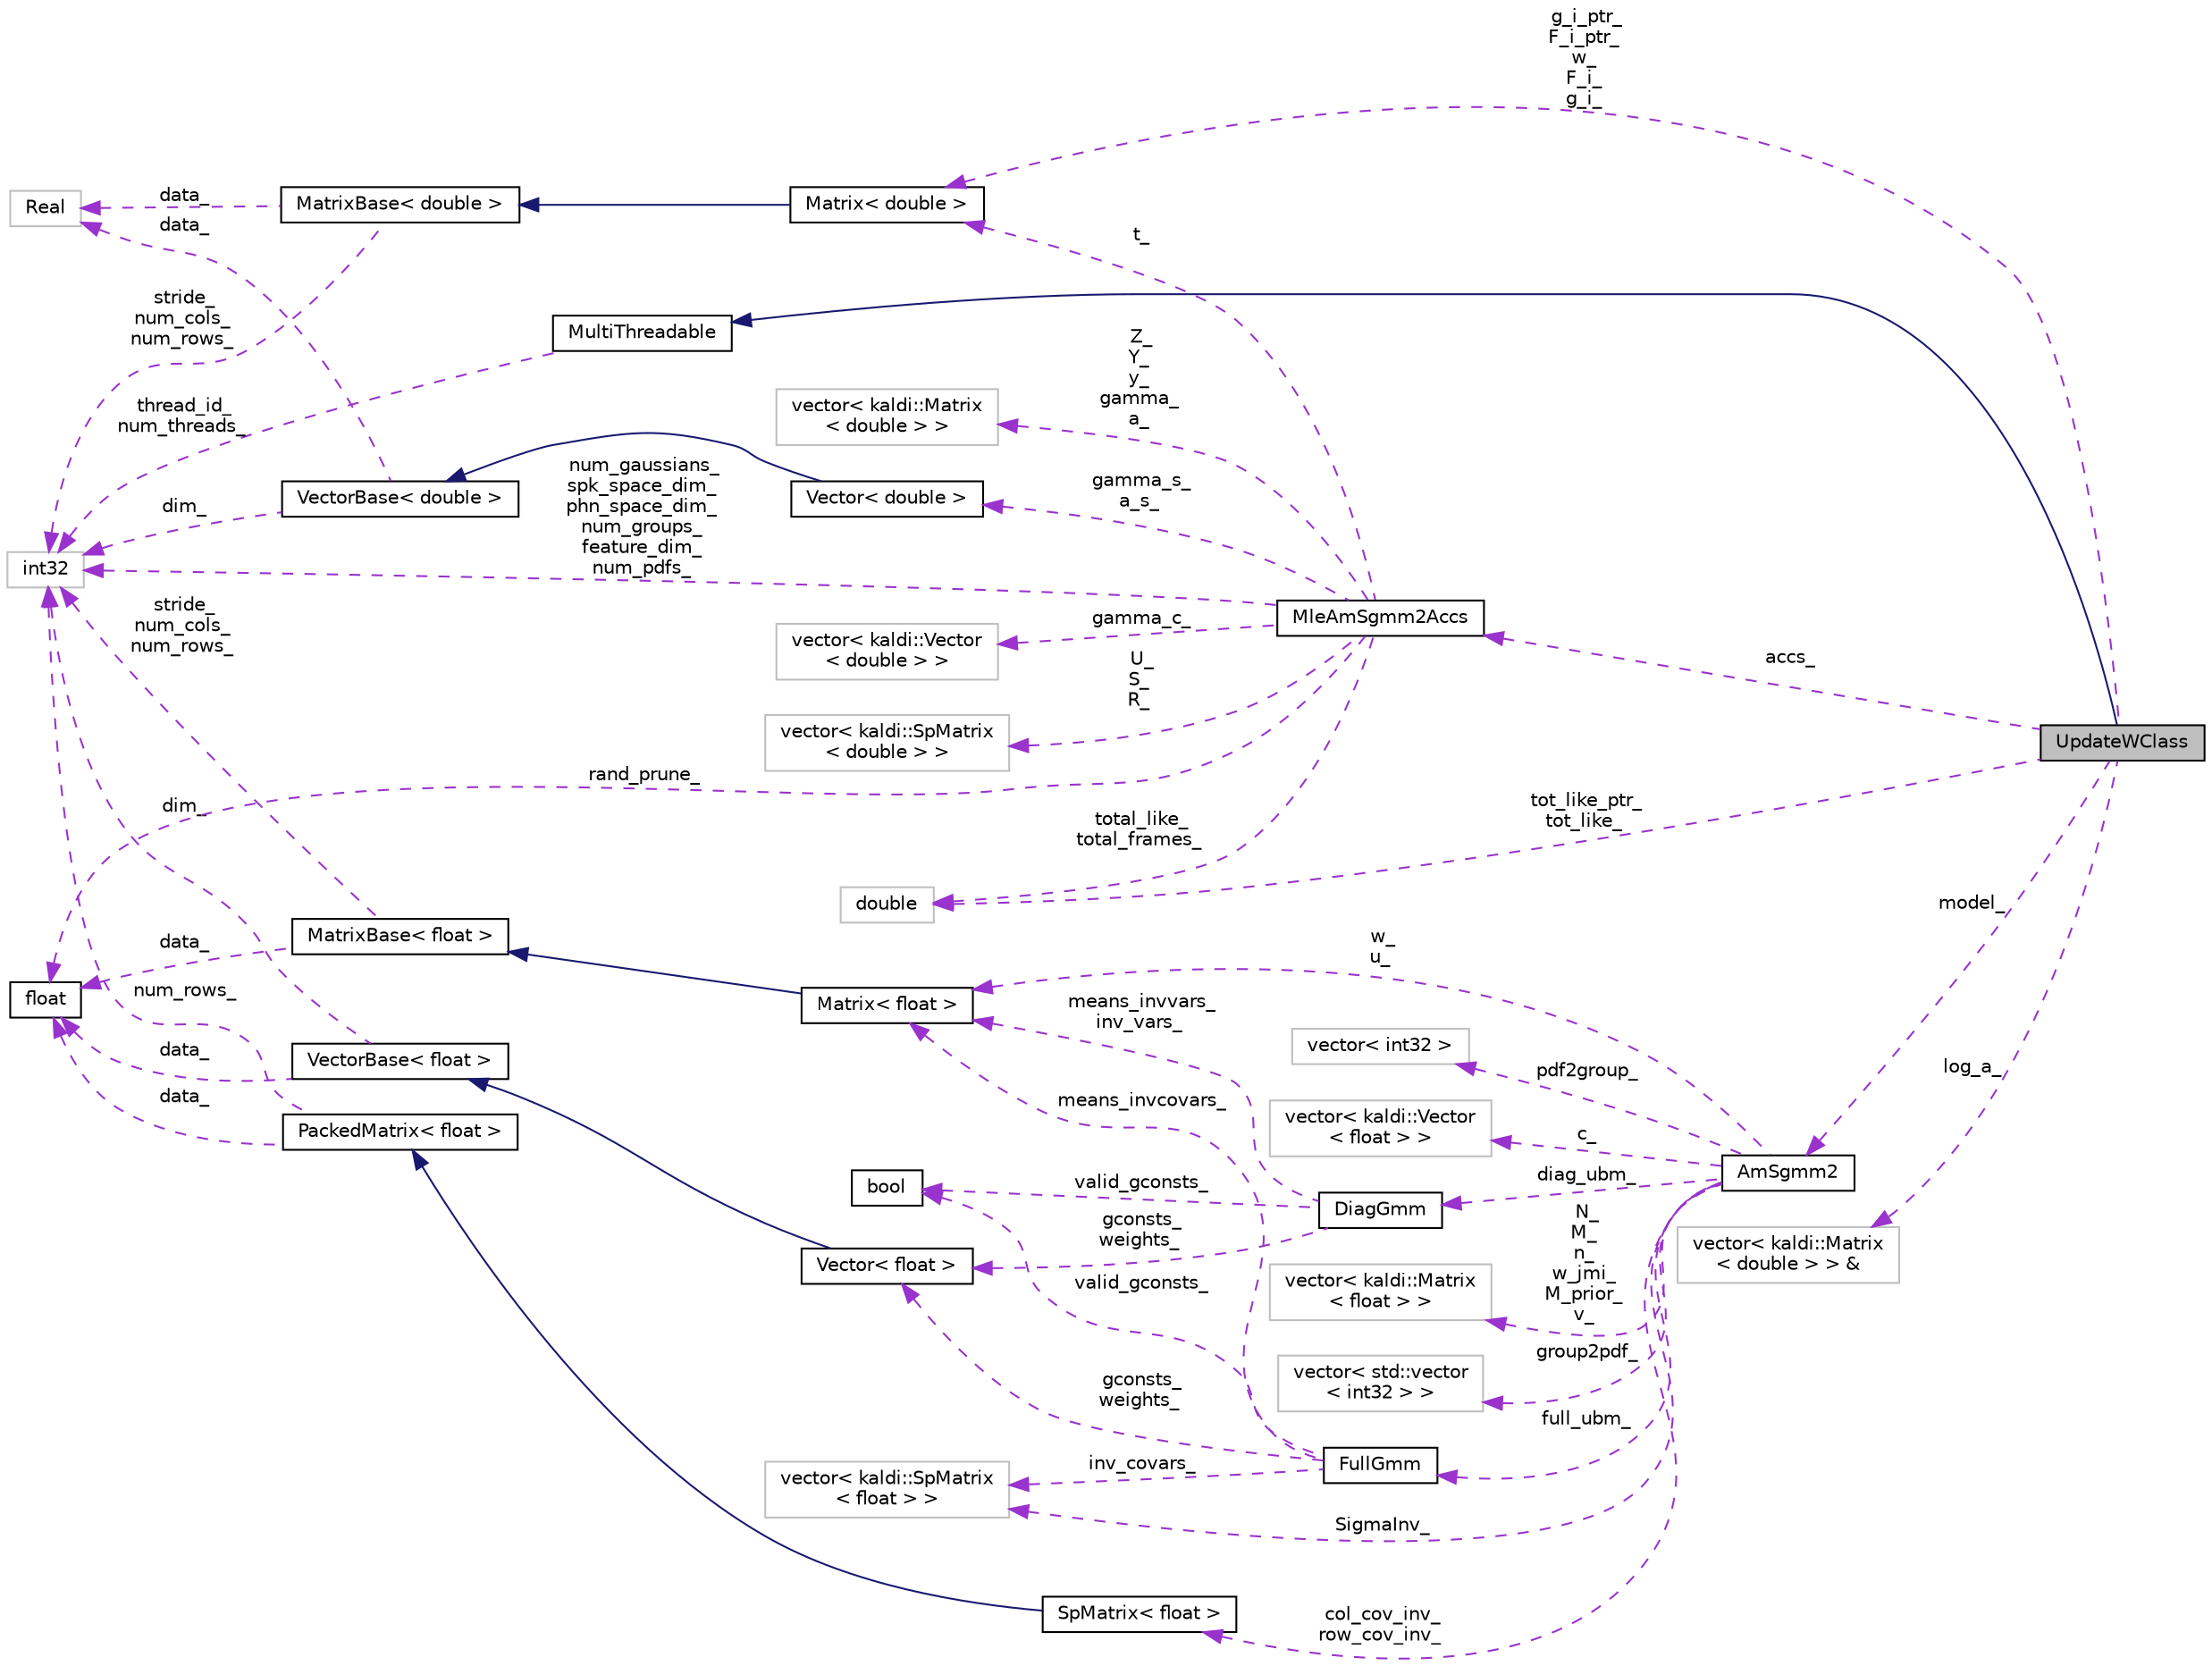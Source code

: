 digraph "UpdateWClass"
{
  edge [fontname="Helvetica",fontsize="10",labelfontname="Helvetica",labelfontsize="10"];
  node [fontname="Helvetica",fontsize="10",shape=record];
  rankdir="LR";
  Node2 [label="UpdateWClass",height=0.2,width=0.4,color="black", fillcolor="grey75", style="filled", fontcolor="black"];
  Node3 -> Node2 [dir="back",color="midnightblue",fontsize="10",style="solid",fontname="Helvetica"];
  Node3 [label="MultiThreadable",height=0.2,width=0.4,color="black", fillcolor="white", style="filled",URL="$classkaldi_1_1MultiThreadable.html"];
  Node4 -> Node3 [dir="back",color="darkorchid3",fontsize="10",style="dashed",label=" thread_id_\nnum_threads_" ,fontname="Helvetica"];
  Node4 [label="int32",height=0.2,width=0.4,color="grey75", fillcolor="white", style="filled"];
  Node5 -> Node2 [dir="back",color="darkorchid3",fontsize="10",style="dashed",label=" g_i_ptr_\nF_i_ptr_\nw_\nF_i_\ng_i_" ,fontname="Helvetica"];
  Node5 [label="Matrix\< double \>",height=0.2,width=0.4,color="black", fillcolor="white", style="filled",URL="$classkaldi_1_1Matrix.html"];
  Node6 -> Node5 [dir="back",color="midnightblue",fontsize="10",style="solid",fontname="Helvetica"];
  Node6 [label="MatrixBase\< double \>",height=0.2,width=0.4,color="black", fillcolor="white", style="filled",URL="$classkaldi_1_1MatrixBase.html",tooltip="Base class which provides matrix operations not involving resizing or allocation. ..."];
  Node7 -> Node6 [dir="back",color="darkorchid3",fontsize="10",style="dashed",label=" data_" ,fontname="Helvetica"];
  Node7 [label="Real",height=0.2,width=0.4,color="grey75", fillcolor="white", style="filled"];
  Node4 -> Node6 [dir="back",color="darkorchid3",fontsize="10",style="dashed",label=" stride_\nnum_cols_\nnum_rows_" ,fontname="Helvetica"];
  Node8 -> Node2 [dir="back",color="darkorchid3",fontsize="10",style="dashed",label=" tot_like_ptr_\ntot_like_" ,fontname="Helvetica"];
  Node8 [label="double",height=0.2,width=0.4,color="grey75", fillcolor="white", style="filled"];
  Node9 -> Node2 [dir="back",color="darkorchid3",fontsize="10",style="dashed",label=" accs_" ,fontname="Helvetica"];
  Node9 [label="MleAmSgmm2Accs",height=0.2,width=0.4,color="black", fillcolor="white", style="filled",URL="$classkaldi_1_1MleAmSgmm2Accs.html",tooltip="Class for the accumulators associated with the phonetic-subspace model parameters. "];
  Node5 -> Node9 [dir="back",color="darkorchid3",fontsize="10",style="dashed",label=" t_" ,fontname="Helvetica"];
  Node10 -> Node9 [dir="back",color="darkorchid3",fontsize="10",style="dashed",label=" Z_\nY_\ny_\ngamma_\na_" ,fontname="Helvetica"];
  Node10 [label="vector\< kaldi::Matrix\l\< double \> \>",height=0.2,width=0.4,color="grey75", fillcolor="white", style="filled"];
  Node8 -> Node9 [dir="back",color="darkorchid3",fontsize="10",style="dashed",label=" total_like_\ntotal_frames_" ,fontname="Helvetica"];
  Node11 -> Node9 [dir="back",color="darkorchid3",fontsize="10",style="dashed",label=" gamma_c_" ,fontname="Helvetica"];
  Node11 [label="vector\< kaldi::Vector\l\< double \> \>",height=0.2,width=0.4,color="grey75", fillcolor="white", style="filled"];
  Node12 -> Node9 [dir="back",color="darkorchid3",fontsize="10",style="dashed",label=" rand_prune_" ,fontname="Helvetica"];
  Node12 [label="float",height=0.2,width=0.4,color="black", fillcolor="white", style="filled",URL="$classfloat.html"];
  Node13 -> Node9 [dir="back",color="darkorchid3",fontsize="10",style="dashed",label=" U_\nS_\nR_" ,fontname="Helvetica"];
  Node13 [label="vector\< kaldi::SpMatrix\l\< double \> \>",height=0.2,width=0.4,color="grey75", fillcolor="white", style="filled"];
  Node14 -> Node9 [dir="back",color="darkorchid3",fontsize="10",style="dashed",label=" gamma_s_\na_s_" ,fontname="Helvetica"];
  Node14 [label="Vector\< double \>",height=0.2,width=0.4,color="black", fillcolor="white", style="filled",URL="$classkaldi_1_1Vector.html"];
  Node15 -> Node14 [dir="back",color="midnightblue",fontsize="10",style="solid",fontname="Helvetica"];
  Node15 [label="VectorBase\< double \>",height=0.2,width=0.4,color="black", fillcolor="white", style="filled",URL="$classkaldi_1_1VectorBase.html",tooltip="Provides a vector abstraction class. "];
  Node7 -> Node15 [dir="back",color="darkorchid3",fontsize="10",style="dashed",label=" data_" ,fontname="Helvetica"];
  Node4 -> Node15 [dir="back",color="darkorchid3",fontsize="10",style="dashed",label=" dim_" ,fontname="Helvetica"];
  Node4 -> Node9 [dir="back",color="darkorchid3",fontsize="10",style="dashed",label=" num_gaussians_\nspk_space_dim_\nphn_space_dim_\nnum_groups_\nfeature_dim_\nnum_pdfs_" ,fontname="Helvetica"];
  Node16 -> Node2 [dir="back",color="darkorchid3",fontsize="10",style="dashed",label=" log_a_" ,fontname="Helvetica"];
  Node16 [label="vector\< kaldi::Matrix\l\< double \> \> &",height=0.2,width=0.4,color="grey75", fillcolor="white", style="filled"];
  Node17 -> Node2 [dir="back",color="darkorchid3",fontsize="10",style="dashed",label=" model_" ,fontname="Helvetica"];
  Node17 [label="AmSgmm2",height=0.2,width=0.4,color="black", fillcolor="white", style="filled",URL="$classkaldi_1_1AmSgmm2.html",tooltip="Class for definition of the subspace Gmm acoustic model. "];
  Node18 -> Node17 [dir="back",color="darkorchid3",fontsize="10",style="dashed",label=" full_ubm_" ,fontname="Helvetica"];
  Node18 [label="FullGmm",height=0.2,width=0.4,color="black", fillcolor="white", style="filled",URL="$classkaldi_1_1FullGmm.html",tooltip="Definition for Gaussian Mixture Model with full covariances. "];
  Node19 -> Node18 [dir="back",color="darkorchid3",fontsize="10",style="dashed",label=" inv_covars_" ,fontname="Helvetica"];
  Node19 [label="vector\< kaldi::SpMatrix\l\< float \> \>",height=0.2,width=0.4,color="grey75", fillcolor="white", style="filled"];
  Node20 -> Node18 [dir="back",color="darkorchid3",fontsize="10",style="dashed",label=" means_invcovars_" ,fontname="Helvetica"];
  Node20 [label="Matrix\< float \>",height=0.2,width=0.4,color="black", fillcolor="white", style="filled",URL="$classkaldi_1_1Matrix.html"];
  Node21 -> Node20 [dir="back",color="midnightblue",fontsize="10",style="solid",fontname="Helvetica"];
  Node21 [label="MatrixBase\< float \>",height=0.2,width=0.4,color="black", fillcolor="white", style="filled",URL="$classkaldi_1_1MatrixBase.html"];
  Node12 -> Node21 [dir="back",color="darkorchid3",fontsize="10",style="dashed",label=" data_" ,fontname="Helvetica"];
  Node4 -> Node21 [dir="back",color="darkorchid3",fontsize="10",style="dashed",label=" stride_\nnum_cols_\nnum_rows_" ,fontname="Helvetica"];
  Node22 -> Node18 [dir="back",color="darkorchid3",fontsize="10",style="dashed",label=" valid_gconsts_" ,fontname="Helvetica"];
  Node22 [label="bool",height=0.2,width=0.4,color="black", fillcolor="white", style="filled",URL="$classbool.html"];
  Node23 -> Node18 [dir="back",color="darkorchid3",fontsize="10",style="dashed",label=" gconsts_\nweights_" ,fontname="Helvetica"];
  Node23 [label="Vector\< float \>",height=0.2,width=0.4,color="black", fillcolor="white", style="filled",URL="$classkaldi_1_1Vector.html"];
  Node24 -> Node23 [dir="back",color="midnightblue",fontsize="10",style="solid",fontname="Helvetica"];
  Node24 [label="VectorBase\< float \>",height=0.2,width=0.4,color="black", fillcolor="white", style="filled",URL="$classkaldi_1_1VectorBase.html"];
  Node12 -> Node24 [dir="back",color="darkorchid3",fontsize="10",style="dashed",label=" data_" ,fontname="Helvetica"];
  Node4 -> Node24 [dir="back",color="darkorchid3",fontsize="10",style="dashed",label=" dim_" ,fontname="Helvetica"];
  Node25 -> Node17 [dir="back",color="darkorchid3",fontsize="10",style="dashed",label=" diag_ubm_" ,fontname="Helvetica"];
  Node25 [label="DiagGmm",height=0.2,width=0.4,color="black", fillcolor="white", style="filled",URL="$classkaldi_1_1DiagGmm.html",tooltip="Definition for Gaussian Mixture Model with diagonal covariances. "];
  Node20 -> Node25 [dir="back",color="darkorchid3",fontsize="10",style="dashed",label=" means_invvars_\ninv_vars_" ,fontname="Helvetica"];
  Node22 -> Node25 [dir="back",color="darkorchid3",fontsize="10",style="dashed",label=" valid_gconsts_" ,fontname="Helvetica"];
  Node23 -> Node25 [dir="back",color="darkorchid3",fontsize="10",style="dashed",label=" gconsts_\nweights_" ,fontname="Helvetica"];
  Node19 -> Node17 [dir="back",color="darkorchid3",fontsize="10",style="dashed",label=" SigmaInv_" ,fontname="Helvetica"];
  Node26 -> Node17 [dir="back",color="darkorchid3",fontsize="10",style="dashed",label=" pdf2group_" ,fontname="Helvetica"];
  Node26 [label="vector\< int32 \>",height=0.2,width=0.4,color="grey75", fillcolor="white", style="filled"];
  Node20 -> Node17 [dir="back",color="darkorchid3",fontsize="10",style="dashed",label=" w_\nu_" ,fontname="Helvetica"];
  Node27 -> Node17 [dir="back",color="darkorchid3",fontsize="10",style="dashed",label=" c_" ,fontname="Helvetica"];
  Node27 [label="vector\< kaldi::Vector\l\< float \> \>",height=0.2,width=0.4,color="grey75", fillcolor="white", style="filled"];
  Node28 -> Node17 [dir="back",color="darkorchid3",fontsize="10",style="dashed",label=" N_\nM_\nn_\nw_jmi_\nM_prior_\nv_" ,fontname="Helvetica"];
  Node28 [label="vector\< kaldi::Matrix\l\< float \> \>",height=0.2,width=0.4,color="grey75", fillcolor="white", style="filled"];
  Node29 -> Node17 [dir="back",color="darkorchid3",fontsize="10",style="dashed",label=" group2pdf_" ,fontname="Helvetica"];
  Node29 [label="vector\< std::vector\l\< int32 \> \>",height=0.2,width=0.4,color="grey75", fillcolor="white", style="filled"];
  Node30 -> Node17 [dir="back",color="darkorchid3",fontsize="10",style="dashed",label=" col_cov_inv_\nrow_cov_inv_" ,fontname="Helvetica"];
  Node30 [label="SpMatrix\< float \>",height=0.2,width=0.4,color="black", fillcolor="white", style="filled",URL="$classkaldi_1_1SpMatrix.html"];
  Node31 -> Node30 [dir="back",color="midnightblue",fontsize="10",style="solid",fontname="Helvetica"];
  Node31 [label="PackedMatrix\< float \>",height=0.2,width=0.4,color="black", fillcolor="white", style="filled",URL="$classkaldi_1_1PackedMatrix.html"];
  Node12 -> Node31 [dir="back",color="darkorchid3",fontsize="10",style="dashed",label=" data_" ,fontname="Helvetica"];
  Node4 -> Node31 [dir="back",color="darkorchid3",fontsize="10",style="dashed",label=" num_rows_" ,fontname="Helvetica"];
}
